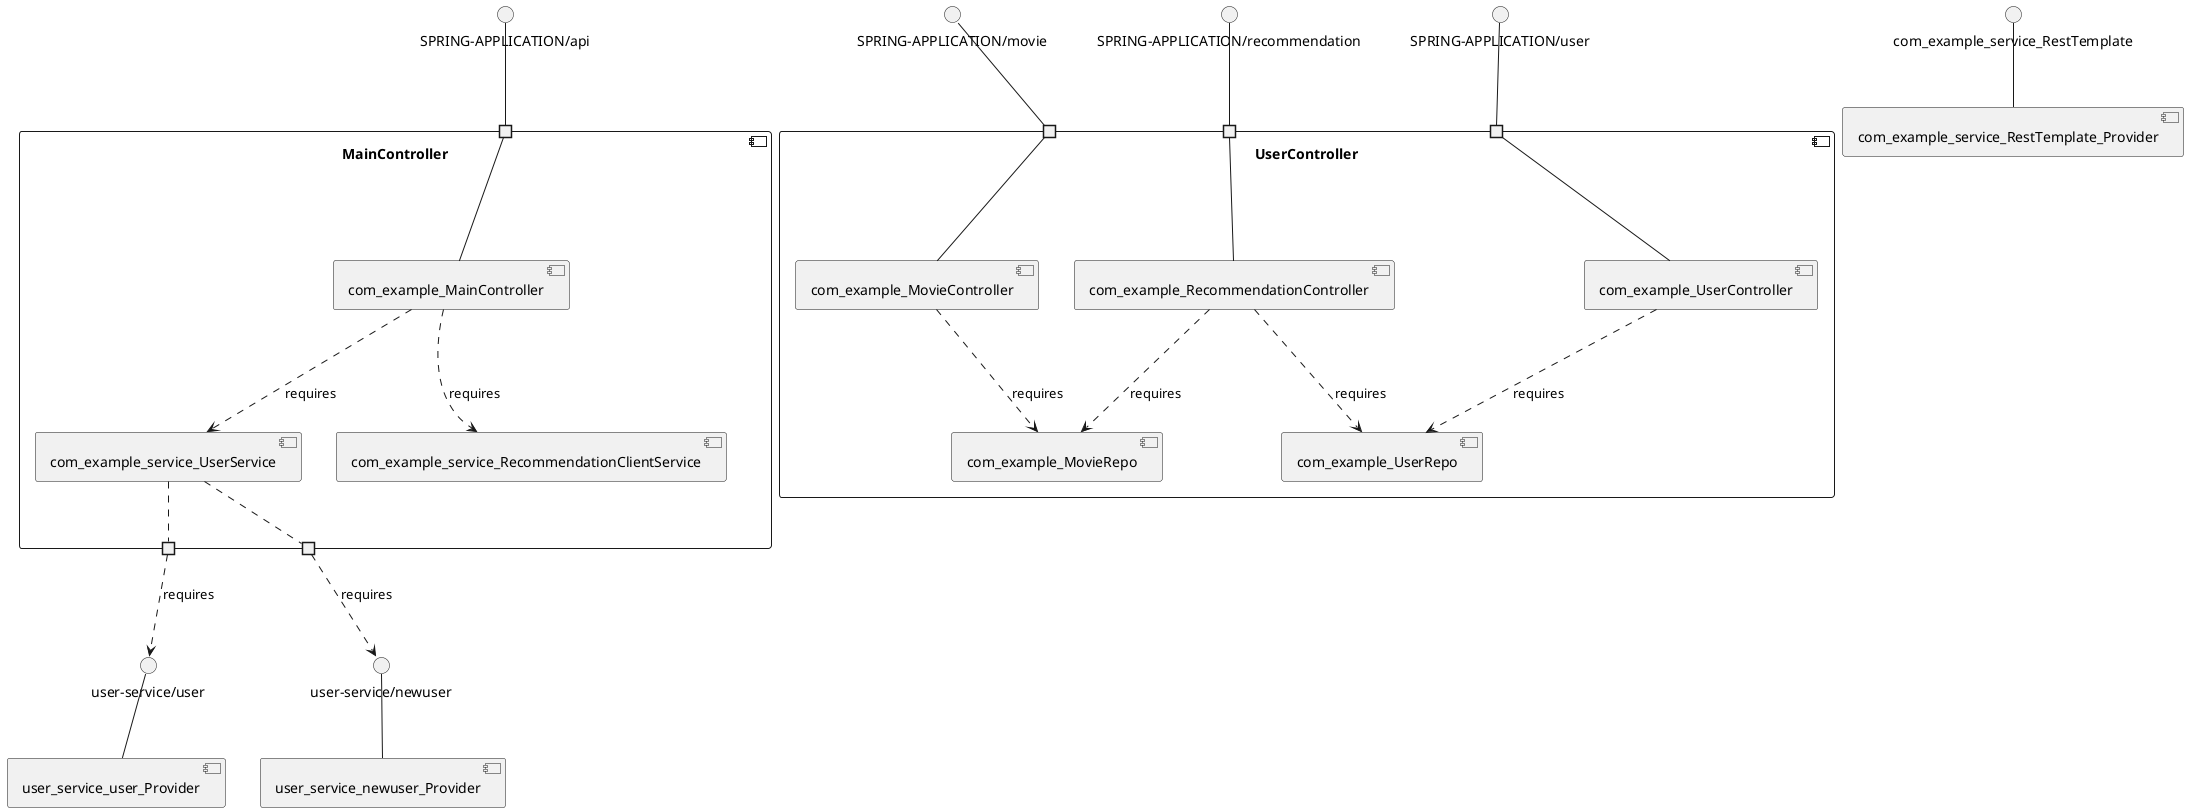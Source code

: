 @startuml
skinparam fixCircleLabelOverlapping true
skinparam componentStyle uml2
component "MainController\n\n\n\n\n\n" {
[com_example_MainController]
[com_example_service_RecommendationClientService]
[com_example_service_UserService]
portin " " as MainController_requires_SPRING_APPLICATION_api
portout " " as MainController_provides_user_service_user
portout " " as MainController_provides_user_service_newuser
[com_example_MainController]..>[com_example_service_UserService] : requires
[com_example_MainController]..>[com_example_service_RecommendationClientService] : requires
"MainController_requires_SPRING_APPLICATION_api"--[com_example_MainController]
[com_example_service_UserService].."MainController_provides_user_service_user"
[com_example_service_UserService].."MainController_provides_user_service_newuser"
}
interface "SPRING-APPLICATION/api" as interface.SPRING_APPLICATION_api
interface.SPRING_APPLICATION_api--"MainController_requires_SPRING_APPLICATION_api"
interface "user-service/newuser" as interface.user_service_newuser
"MainController_provides_user_service_newuser"..>interface.user_service_newuser : requires
interface "user-service/user" as interface.user_service_user
"MainController_provides_user_service_user"..>interface.user_service_user : requires
component "UserController\n\n\n\n\n\n" {
[com_example_MovieRepo]
[com_example_RecommendationController]
[com_example_UserRepo]
[com_example_UserController]
[com_example_MovieController]
portin " " as UserController_requires_SPRING_APPLICATION_recommendation
portin " " as UserController_requires_SPRING_APPLICATION_movie
portin " " as UserController_requires_SPRING_APPLICATION_user
[com_example_UserController]..>[com_example_UserRepo] : requires
[com_example_RecommendationController]..>[com_example_MovieRepo] : requires
[com_example_RecommendationController]..>[com_example_UserRepo] : requires
[com_example_MovieController]..>[com_example_MovieRepo] : requires
"UserController_requires_SPRING_APPLICATION_recommendation"--[com_example_RecommendationController]
"UserController_requires_SPRING_APPLICATION_user"--[com_example_UserController]
"UserController_requires_SPRING_APPLICATION_movie"--[com_example_MovieController]
}
interface "SPRING-APPLICATION/movie" as interface.SPRING_APPLICATION_movie
interface.SPRING_APPLICATION_movie--"UserController_requires_SPRING_APPLICATION_movie"
interface "SPRING-APPLICATION/recommendation" as interface.SPRING_APPLICATION_recommendation
interface.SPRING_APPLICATION_recommendation--"UserController_requires_SPRING_APPLICATION_recommendation"
interface "SPRING-APPLICATION/user" as interface.SPRING_APPLICATION_user
interface.SPRING_APPLICATION_user--"UserController_requires_SPRING_APPLICATION_user"
interface "com_example_service_RestTemplate" as interface.com_example_service_RestTemplate
interface.com_example_service_RestTemplate--[com_example_service_RestTemplate_Provider]
interface "user-service/newuser" as interface.user_service_newuser
interface.user_service_newuser--[user_service_newuser_Provider]
interface "user-service/user" as interface.user_service_user
interface.user_service_user--[user_service_user_Provider]

@enduml
